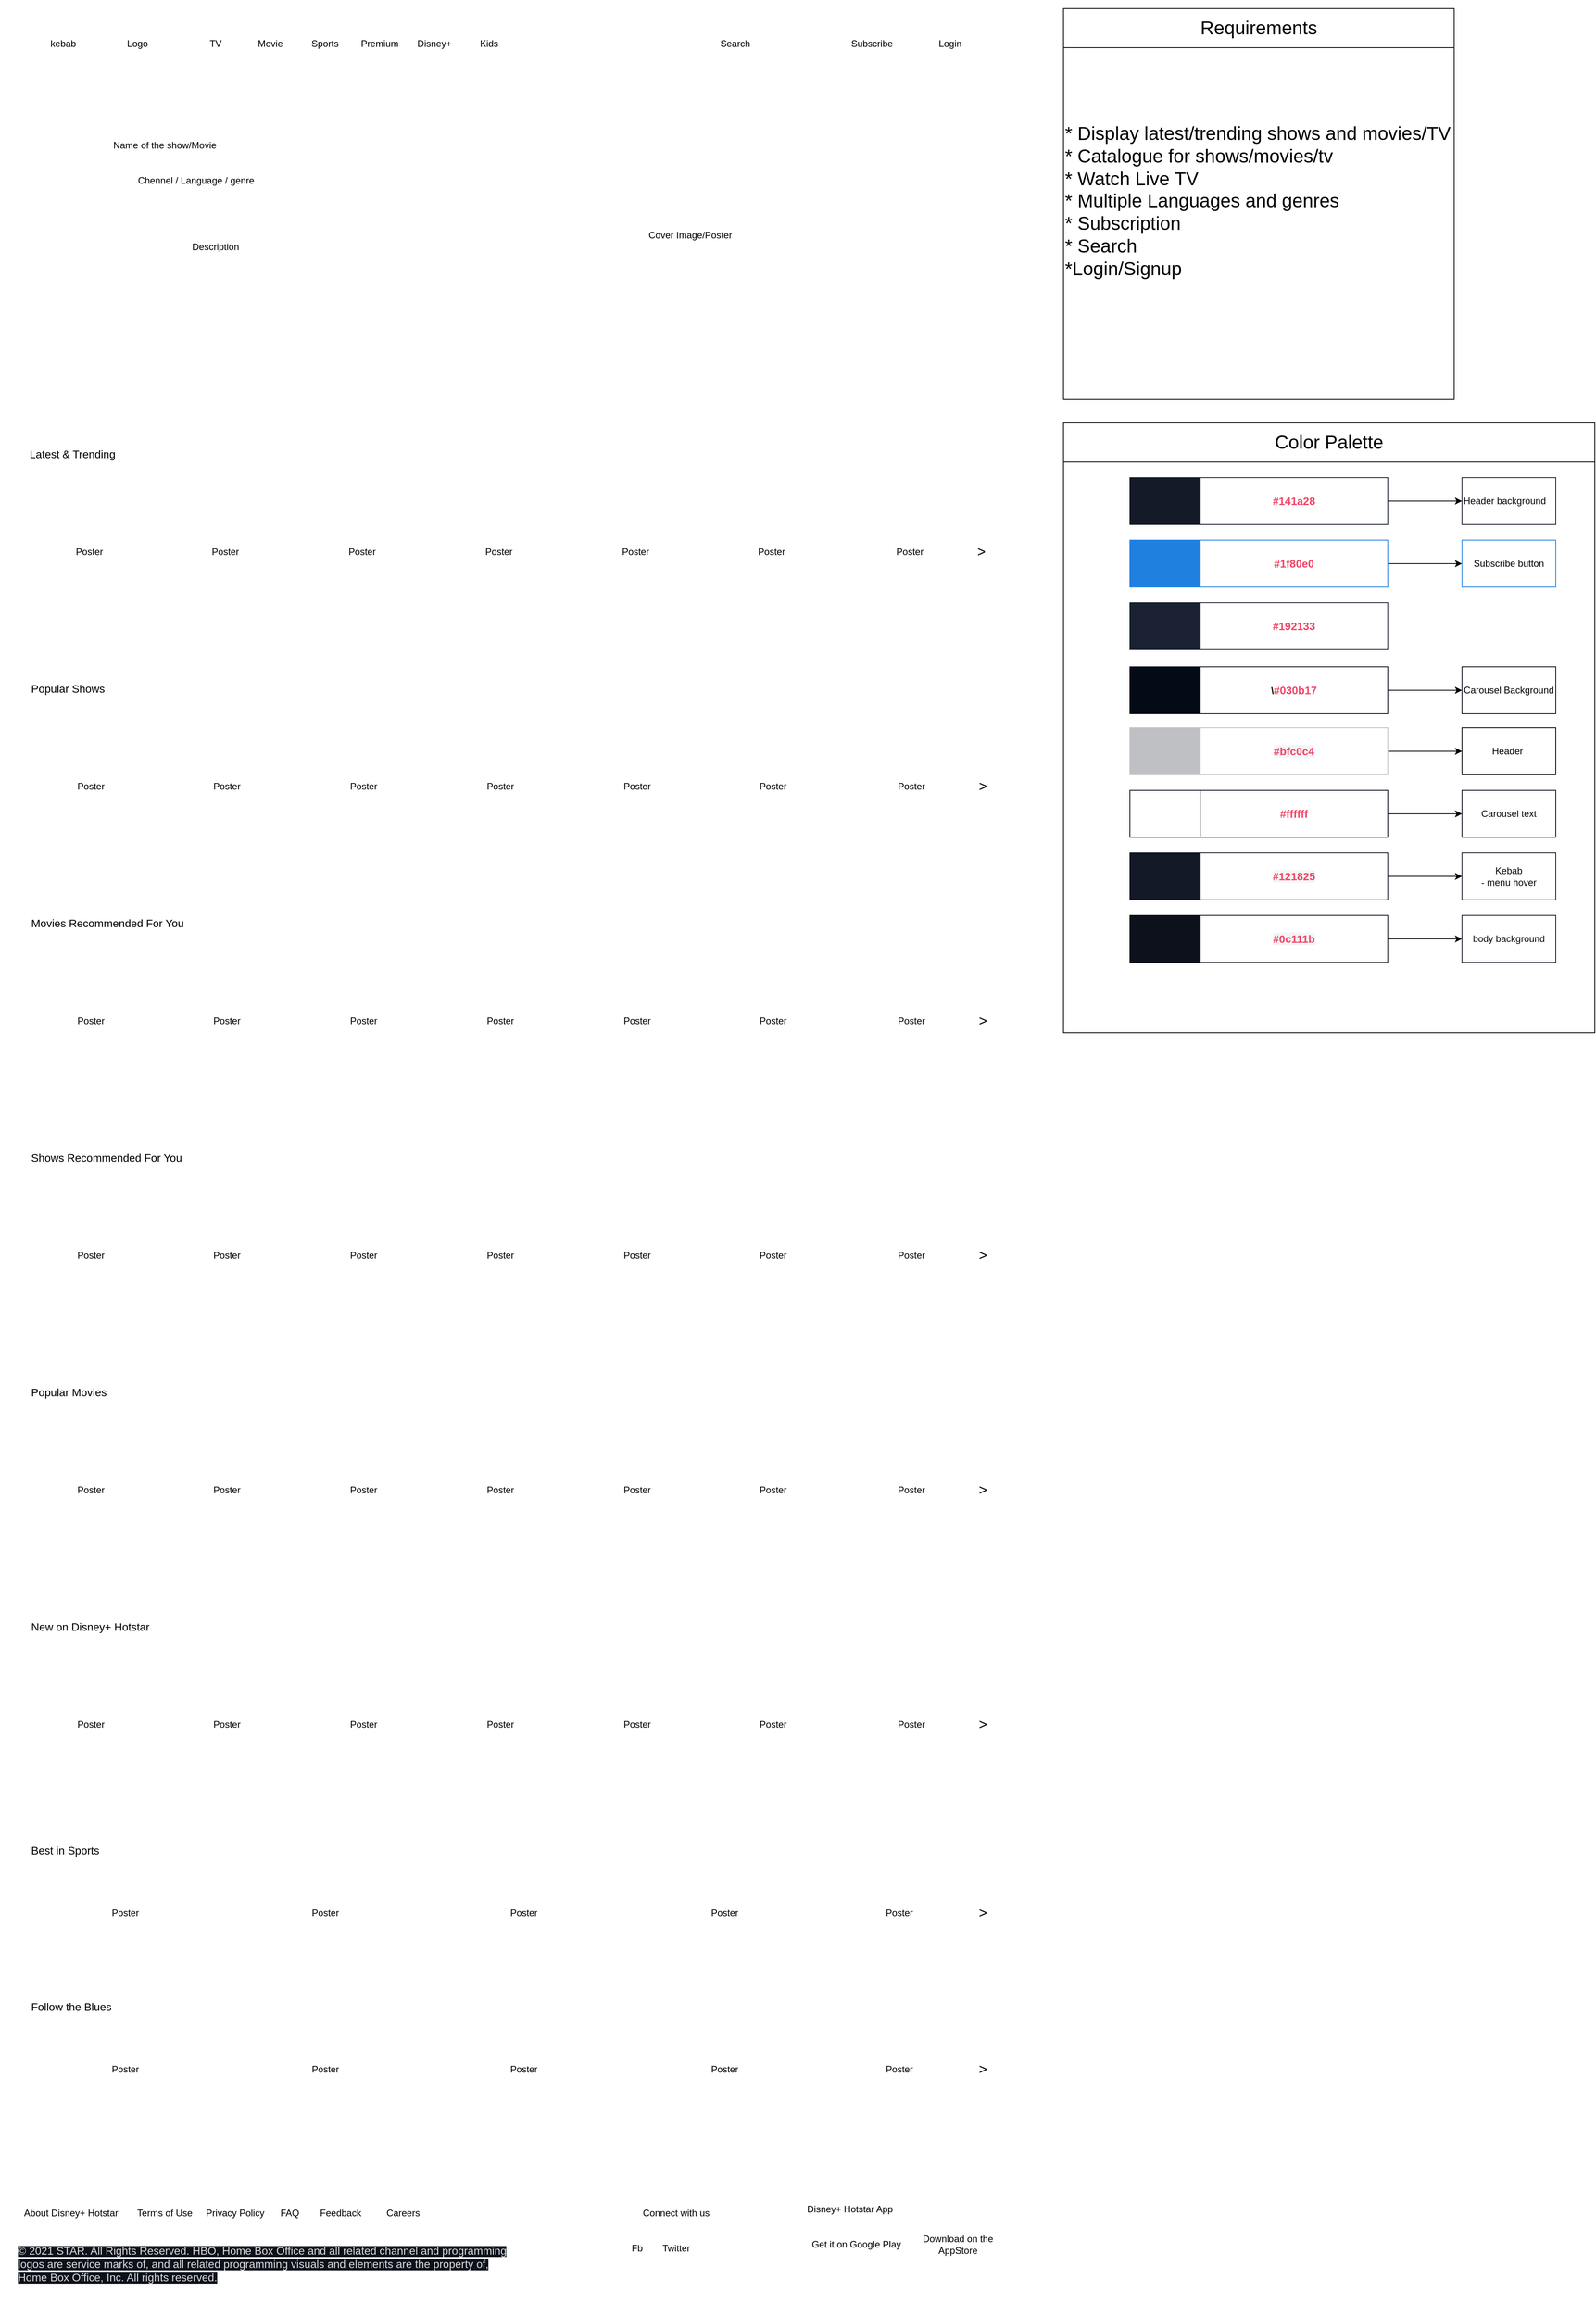 <mxfile>
    <diagram id="WBDBumG96n9q-Qm2EJxw" name="Page-1">
        <mxGraphModel dx="1322" dy="729" grid="1" gridSize="10" guides="1" tooltips="1" connect="1" arrows="1" fold="1" page="1" pageScale="1" pageWidth="850" pageHeight="1100" math="0" shadow="0">
            <root>
                <mxCell id="0"/>
                <mxCell id="1" parent="0"/>
                <mxCell id="102" value="" style="rounded=0;whiteSpace=wrap;html=1;strokeColor=#FFFFFF;" parent="1" vertex="1">
                    <mxGeometry x="40" y="40" width="1300" height="2960" as="geometry"/>
                </mxCell>
                <mxCell id="118" value="" style="group" parent="1" vertex="1" connectable="0">
                    <mxGeometry x="40" y="50" width="1300" height="90" as="geometry"/>
                </mxCell>
                <mxCell id="103" value="" style="rounded=0;whiteSpace=wrap;html=1;strokeColor=#FFFFFF;" parent="118" vertex="1">
                    <mxGeometry width="1300" height="90" as="geometry"/>
                </mxCell>
                <mxCell id="104" value="" style="rounded=0;whiteSpace=wrap;html=1;strokeColor=#FFFFFF;" parent="118" vertex="1">
                    <mxGeometry x="30" y="6.923" width="630" height="76.154" as="geometry"/>
                </mxCell>
                <mxCell id="105" value="" style="rounded=0;whiteSpace=wrap;html=1;strokeColor=#FFFFFF;" parent="118" vertex="1">
                    <mxGeometry x="810" y="6.92" width="460" height="76.15" as="geometry"/>
                </mxCell>
                <mxCell id="106" value="kebab" style="rounded=0;whiteSpace=wrap;html=1;strokeColor=#FFFFFF;" parent="118" vertex="1">
                    <mxGeometry x="50" y="6.923" width="60" height="76.154" as="geometry"/>
                </mxCell>
                <mxCell id="107" value="Logo" style="rounded=0;whiteSpace=wrap;html=1;strokeColor=#FFFFFF;" parent="118" vertex="1">
                    <mxGeometry x="110" y="6.923" width="130" height="76.154" as="geometry"/>
                </mxCell>
                <mxCell id="109" value="TV" style="rounded=0;whiteSpace=wrap;html=1;strokeColor=#FFFFFF;" parent="118" vertex="1">
                    <mxGeometry x="240" y="6.923" width="70" height="76.154" as="geometry"/>
                </mxCell>
                <mxCell id="110" value="Movie" style="rounded=0;whiteSpace=wrap;html=1;strokeColor=#FFFFFF;" parent="118" vertex="1">
                    <mxGeometry x="310" y="6.923" width="70" height="76.154" as="geometry"/>
                </mxCell>
                <mxCell id="111" value="Sports" style="rounded=0;whiteSpace=wrap;html=1;strokeColor=#FFFFFF;" parent="118" vertex="1">
                    <mxGeometry x="380" y="6.923" width="70" height="76.154" as="geometry"/>
                </mxCell>
                <mxCell id="112" value="Premium" style="rounded=0;whiteSpace=wrap;html=1;strokeColor=#FFFFFF;" parent="118" vertex="1">
                    <mxGeometry x="450" y="6.923" width="70" height="76.154" as="geometry"/>
                </mxCell>
                <mxCell id="113" value="Disney+" style="rounded=0;whiteSpace=wrap;html=1;strokeColor=#FFFFFF;" parent="118" vertex="1">
                    <mxGeometry x="520" y="6.923" width="70" height="76.154" as="geometry"/>
                </mxCell>
                <mxCell id="114" value="Kids" style="rounded=0;whiteSpace=wrap;html=1;strokeColor=#FFFFFF;" parent="118" vertex="1">
                    <mxGeometry x="590" y="6.923" width="70" height="76.154" as="geometry"/>
                </mxCell>
                <mxCell id="115" value="Search" style="rounded=0;whiteSpace=wrap;html=1;strokeColor=#FFFFFF;" parent="118" vertex="1">
                    <mxGeometry x="820" y="25.962" width="240" height="38.077" as="geometry"/>
                </mxCell>
                <mxCell id="116" value="Subscribe" style="rounded=0;whiteSpace=wrap;html=1;strokeColor=#FFFFFF;" parent="118" vertex="1">
                    <mxGeometry x="1070" y="25.962" width="90" height="38.077" as="geometry"/>
                </mxCell>
                <mxCell id="117" value="Login" style="rounded=0;whiteSpace=wrap;html=1;strokeColor=#FFFFFF;" parent="118" vertex="1">
                    <mxGeometry x="1170" y="25.962" width="90" height="38.077" as="geometry"/>
                </mxCell>
                <mxCell id="119" value="" style="rounded=0;whiteSpace=wrap;html=1;strokeColor=#FFFFFF;" parent="1" vertex="1">
                    <mxGeometry x="40" y="140" width="1300" height="410" as="geometry"/>
                </mxCell>
                <mxCell id="120" value="" style="rounded=0;whiteSpace=wrap;html=1;strokeColor=#FFFFFF;" parent="1" vertex="1">
                    <mxGeometry x="70" y="140" width="1240" height="410" as="geometry"/>
                </mxCell>
                <mxCell id="121" value="" style="rounded=0;whiteSpace=wrap;html=1;strokeColor=#FFFFFF;" parent="1" vertex="1">
                    <mxGeometry x="105" y="150" width="1170" height="380" as="geometry"/>
                </mxCell>
                <mxCell id="122" value="Cover Image/Poster" style="rounded=0;whiteSpace=wrap;html=1;strokeColor=#FFFFFF;" parent="1" vertex="1">
                    <mxGeometry x="570" y="150" width="705" height="380" as="geometry"/>
                </mxCell>
                <mxCell id="123" value="" style="rounded=0;whiteSpace=wrap;html=1;strokeColor=#FFFFFF;" parent="1" vertex="1">
                    <mxGeometry x="150" y="180" width="380" height="320" as="geometry"/>
                </mxCell>
                <mxCell id="124" value="Name of the show/Movie" style="rounded=0;whiteSpace=wrap;html=1;strokeColor=#FFFFFF;" parent="1" vertex="1">
                    <mxGeometry x="160" y="200" width="180" height="50" as="geometry"/>
                </mxCell>
                <mxCell id="125" value="Chennel / Language / genre" style="rounded=0;whiteSpace=wrap;html=1;strokeColor=#FFFFFF;" parent="1" vertex="1">
                    <mxGeometry x="160" y="250" width="260" height="40" as="geometry"/>
                </mxCell>
                <mxCell id="126" value="Description" style="rounded=0;whiteSpace=wrap;html=1;strokeColor=#FFFFFF;" parent="1" vertex="1">
                    <mxGeometry x="160" y="290" width="310" height="130" as="geometry"/>
                </mxCell>
                <mxCell id="138" value="" style="group" parent="1" vertex="1" connectable="0">
                    <mxGeometry x="58" y="580" width="1270" height="280" as="geometry"/>
                </mxCell>
                <mxCell id="127" value="" style="rounded=0;whiteSpace=wrap;html=1;strokeColor=#FFFFFF;" parent="138" vertex="1">
                    <mxGeometry width="1270" height="280" as="geometry"/>
                </mxCell>
                <mxCell id="128" value="&lt;font style=&quot;font-size: 14px&quot;&gt;Latest &amp;amp; Trending&lt;/font&gt;" style="rounded=0;whiteSpace=wrap;html=1;strokeColor=#FFFFFF;align=left;" parent="138" vertex="1">
                    <mxGeometry x="17" y="20" width="125" height="40" as="geometry"/>
                </mxCell>
                <mxCell id="129" value="" style="rounded=0;whiteSpace=wrap;html=1;strokeColor=#FFFFFF;" parent="138" vertex="1">
                    <mxGeometry x="17" y="70" width="1235" height="190" as="geometry"/>
                </mxCell>
                <mxCell id="130" value="&lt;font style=&quot;font-size: 18px&quot;&gt;&amp;gt;&lt;/font&gt;" style="rounded=0;whiteSpace=wrap;html=1;strokeColor=#FFFFFF;" parent="138" vertex="1">
                    <mxGeometry x="1222" y="70" width="30" height="190" as="geometry"/>
                </mxCell>
                <mxCell id="131" value="Poster" style="rounded=0;whiteSpace=wrap;html=1;strokeColor=#FFFFFF;" parent="138" vertex="1">
                    <mxGeometry x="17.5" y="70" width="154.5" height="190" as="geometry"/>
                </mxCell>
                <mxCell id="132" value="Poster" style="rounded=0;whiteSpace=wrap;html=1;strokeColor=#FFFFFF;" parent="138" vertex="1">
                    <mxGeometry x="1067.5" y="70" width="154.5" height="190" as="geometry"/>
                </mxCell>
                <mxCell id="133" value="Poster" style="rounded=0;whiteSpace=wrap;html=1;strokeColor=#FFFFFF;" parent="138" vertex="1">
                    <mxGeometry x="542" y="70" width="154.5" height="190" as="geometry"/>
                </mxCell>
                <mxCell id="134" value="Poster" style="rounded=0;whiteSpace=wrap;html=1;strokeColor=#FFFFFF;" parent="138" vertex="1">
                    <mxGeometry x="192" y="70" width="154.5" height="190" as="geometry"/>
                </mxCell>
                <mxCell id="135" value="Poster" style="rounded=0;whiteSpace=wrap;html=1;strokeColor=#FFFFFF;" parent="138" vertex="1">
                    <mxGeometry x="367" y="70" width="154.5" height="190" as="geometry"/>
                </mxCell>
                <mxCell id="136" value="Poster" style="rounded=0;whiteSpace=wrap;html=1;strokeColor=#FFFFFF;" parent="138" vertex="1">
                    <mxGeometry x="717" y="70" width="154.5" height="190" as="geometry"/>
                </mxCell>
                <mxCell id="137" value="Poster" style="rounded=0;whiteSpace=wrap;html=1;strokeColor=#FFFFFF;" parent="138" vertex="1">
                    <mxGeometry x="891" y="70" width="154.5" height="190" as="geometry"/>
                </mxCell>
                <mxCell id="139" value="" style="group" parent="1" vertex="1" connectable="0">
                    <mxGeometry x="60" y="880" width="1270" height="280" as="geometry"/>
                </mxCell>
                <mxCell id="140" value="" style="rounded=0;whiteSpace=wrap;html=1;strokeColor=#FFFFFF;" parent="139" vertex="1">
                    <mxGeometry width="1270" height="280" as="geometry"/>
                </mxCell>
                <mxCell id="141" value="&lt;font style=&quot;font-size: 14px&quot;&gt;Popular Shows&lt;/font&gt;" style="rounded=0;whiteSpace=wrap;html=1;strokeColor=#FFFFFF;align=left;" parent="139" vertex="1">
                    <mxGeometry x="17" y="20" width="125" height="40" as="geometry"/>
                </mxCell>
                <mxCell id="142" value="" style="rounded=0;whiteSpace=wrap;html=1;strokeColor=#FFFFFF;" parent="139" vertex="1">
                    <mxGeometry x="17" y="70" width="1235" height="190" as="geometry"/>
                </mxCell>
                <mxCell id="143" value="&lt;font style=&quot;font-size: 18px&quot;&gt;&amp;gt;&lt;/font&gt;" style="rounded=0;whiteSpace=wrap;html=1;strokeColor=#FFFFFF;" parent="139" vertex="1">
                    <mxGeometry x="1222" y="70" width="30" height="190" as="geometry"/>
                </mxCell>
                <mxCell id="144" value="Poster" style="rounded=0;whiteSpace=wrap;html=1;strokeColor=#FFFFFF;" parent="139" vertex="1">
                    <mxGeometry x="17.5" y="70" width="154.5" height="190" as="geometry"/>
                </mxCell>
                <mxCell id="145" value="Poster" style="rounded=0;whiteSpace=wrap;html=1;strokeColor=#FFFFFF;" parent="139" vertex="1">
                    <mxGeometry x="1067.5" y="70" width="154.5" height="190" as="geometry"/>
                </mxCell>
                <mxCell id="146" value="Poster" style="rounded=0;whiteSpace=wrap;html=1;strokeColor=#FFFFFF;" parent="139" vertex="1">
                    <mxGeometry x="542" y="70" width="154.5" height="190" as="geometry"/>
                </mxCell>
                <mxCell id="147" value="Poster" style="rounded=0;whiteSpace=wrap;html=1;strokeColor=#FFFFFF;" parent="139" vertex="1">
                    <mxGeometry x="192" y="70" width="154.5" height="190" as="geometry"/>
                </mxCell>
                <mxCell id="148" value="Poster" style="rounded=0;whiteSpace=wrap;html=1;strokeColor=#FFFFFF;" parent="139" vertex="1">
                    <mxGeometry x="367" y="70" width="154.5" height="190" as="geometry"/>
                </mxCell>
                <mxCell id="149" value="Poster" style="rounded=0;whiteSpace=wrap;html=1;strokeColor=#FFFFFF;" parent="139" vertex="1">
                    <mxGeometry x="717" y="70" width="154.5" height="190" as="geometry"/>
                </mxCell>
                <mxCell id="150" value="Poster" style="rounded=0;whiteSpace=wrap;html=1;strokeColor=#FFFFFF;" parent="139" vertex="1">
                    <mxGeometry x="891" y="70" width="154.5" height="190" as="geometry"/>
                </mxCell>
                <mxCell id="151" value="" style="group" parent="1" vertex="1" connectable="0">
                    <mxGeometry x="60" y="1180" width="1298" height="620" as="geometry"/>
                </mxCell>
                <mxCell id="152" value="" style="rounded=0;whiteSpace=wrap;html=1;strokeColor=#FFFFFF;" parent="151" vertex="1">
                    <mxGeometry width="1270" height="280" as="geometry"/>
                </mxCell>
                <mxCell id="153" value="&lt;font style=&quot;font-size: 14px&quot;&gt;Movies Recommended For You&lt;/font&gt;" style="rounded=0;whiteSpace=wrap;html=1;strokeColor=#FFFFFF;align=left;" parent="151" vertex="1">
                    <mxGeometry x="17" y="20" width="223" height="40" as="geometry"/>
                </mxCell>
                <mxCell id="154" value="" style="rounded=0;whiteSpace=wrap;html=1;strokeColor=#FFFFFF;" parent="151" vertex="1">
                    <mxGeometry x="17" y="70" width="1235" height="190" as="geometry"/>
                </mxCell>
                <mxCell id="155" value="&lt;font style=&quot;font-size: 18px&quot;&gt;&amp;gt;&lt;/font&gt;" style="rounded=0;whiteSpace=wrap;html=1;strokeColor=#FFFFFF;" parent="151" vertex="1">
                    <mxGeometry x="1222" y="70" width="30" height="190" as="geometry"/>
                </mxCell>
                <mxCell id="156" value="Poster" style="rounded=0;whiteSpace=wrap;html=1;strokeColor=#FFFFFF;" parent="151" vertex="1">
                    <mxGeometry x="17.5" y="70" width="154.5" height="190" as="geometry"/>
                </mxCell>
                <mxCell id="157" value="Poster" style="rounded=0;whiteSpace=wrap;html=1;strokeColor=#FFFFFF;" parent="151" vertex="1">
                    <mxGeometry x="1067.5" y="70" width="154.5" height="190" as="geometry"/>
                </mxCell>
                <mxCell id="158" value="Poster" style="rounded=0;whiteSpace=wrap;html=1;strokeColor=#FFFFFF;" parent="151" vertex="1">
                    <mxGeometry x="542" y="70" width="154.5" height="190" as="geometry"/>
                </mxCell>
                <mxCell id="159" value="Poster" style="rounded=0;whiteSpace=wrap;html=1;strokeColor=#FFFFFF;" parent="151" vertex="1">
                    <mxGeometry x="192" y="70" width="154.5" height="190" as="geometry"/>
                </mxCell>
                <mxCell id="160" value="Poster" style="rounded=0;whiteSpace=wrap;html=1;strokeColor=#FFFFFF;" parent="151" vertex="1">
                    <mxGeometry x="367" y="70" width="154.5" height="190" as="geometry"/>
                </mxCell>
                <mxCell id="161" value="Poster" style="rounded=0;whiteSpace=wrap;html=1;strokeColor=#FFFFFF;" parent="151" vertex="1">
                    <mxGeometry x="717" y="70" width="154.5" height="190" as="geometry"/>
                </mxCell>
                <mxCell id="162" value="Poster" style="rounded=0;whiteSpace=wrap;html=1;strokeColor=#FFFFFF;" parent="151" vertex="1">
                    <mxGeometry x="891" y="70" width="154.5" height="190" as="geometry"/>
                </mxCell>
                <mxCell id="163" value="" style="group" parent="151" vertex="1" connectable="0">
                    <mxGeometry y="300" width="1270" height="320" as="geometry"/>
                </mxCell>
                <mxCell id="164" value="" style="rounded=0;whiteSpace=wrap;html=1;strokeColor=#FFFFFF;" parent="163" vertex="1">
                    <mxGeometry width="1270" height="280" as="geometry"/>
                </mxCell>
                <mxCell id="165" value="&lt;font style=&quot;font-size: 14px&quot;&gt;Shows Recommended For You&lt;/font&gt;" style="rounded=0;whiteSpace=wrap;html=1;strokeColor=#FFFFFF;align=left;" parent="163" vertex="1">
                    <mxGeometry x="17" y="20" width="213" height="40" as="geometry"/>
                </mxCell>
                <mxCell id="166" value="" style="rounded=0;whiteSpace=wrap;html=1;strokeColor=#FFFFFF;" parent="163" vertex="1">
                    <mxGeometry x="17" y="70" width="1235" height="190" as="geometry"/>
                </mxCell>
                <mxCell id="167" value="&lt;font style=&quot;font-size: 18px&quot;&gt;&amp;gt;&lt;/font&gt;" style="rounded=0;whiteSpace=wrap;html=1;strokeColor=#FFFFFF;" parent="163" vertex="1">
                    <mxGeometry x="1222" y="70" width="30" height="190" as="geometry"/>
                </mxCell>
                <mxCell id="168" value="Poster" style="rounded=0;whiteSpace=wrap;html=1;strokeColor=#FFFFFF;" parent="163" vertex="1">
                    <mxGeometry x="17.5" y="70" width="154.5" height="190" as="geometry"/>
                </mxCell>
                <mxCell id="169" value="Poster" style="rounded=0;whiteSpace=wrap;html=1;strokeColor=#FFFFFF;" parent="163" vertex="1">
                    <mxGeometry x="1067.5" y="70" width="154.5" height="190" as="geometry"/>
                </mxCell>
                <mxCell id="170" value="Poster" style="rounded=0;whiteSpace=wrap;html=1;strokeColor=#FFFFFF;" parent="163" vertex="1">
                    <mxGeometry x="542" y="70" width="154.5" height="190" as="geometry"/>
                </mxCell>
                <mxCell id="171" value="Poster" style="rounded=0;whiteSpace=wrap;html=1;strokeColor=#FFFFFF;" parent="163" vertex="1">
                    <mxGeometry x="192" y="70" width="154.5" height="190" as="geometry"/>
                </mxCell>
                <mxCell id="172" value="Poster" style="rounded=0;whiteSpace=wrap;html=1;strokeColor=#FFFFFF;" parent="163" vertex="1">
                    <mxGeometry x="367" y="70" width="154.5" height="190" as="geometry"/>
                </mxCell>
                <mxCell id="173" value="Poster" style="rounded=0;whiteSpace=wrap;html=1;strokeColor=#FFFFFF;" parent="163" vertex="1">
                    <mxGeometry x="717" y="70" width="154.5" height="190" as="geometry"/>
                </mxCell>
                <mxCell id="174" value="Poster" style="rounded=0;whiteSpace=wrap;html=1;strokeColor=#FFFFFF;" parent="163" vertex="1">
                    <mxGeometry x="891" y="70" width="154.5" height="190" as="geometry"/>
                </mxCell>
                <mxCell id="175" value="" style="group" parent="163" vertex="1" connectable="0">
                    <mxGeometry y="300" width="1270" height="280" as="geometry"/>
                </mxCell>
                <mxCell id="176" value="" style="rounded=0;whiteSpace=wrap;html=1;strokeColor=#FFFFFF;" parent="175" vertex="1">
                    <mxGeometry width="1270" height="280" as="geometry"/>
                </mxCell>
                <mxCell id="177" value="&lt;font style=&quot;font-size: 14px&quot;&gt;Popular Movies&lt;/font&gt;" style="rounded=0;whiteSpace=wrap;html=1;strokeColor=#FFFFFF;align=left;" parent="175" vertex="1">
                    <mxGeometry x="17" y="20" width="125" height="40" as="geometry"/>
                </mxCell>
                <mxCell id="178" value="" style="rounded=0;whiteSpace=wrap;html=1;strokeColor=#FFFFFF;" parent="175" vertex="1">
                    <mxGeometry x="17" y="70" width="1235" height="190" as="geometry"/>
                </mxCell>
                <mxCell id="179" value="&lt;font style=&quot;font-size: 18px&quot;&gt;&amp;gt;&lt;/font&gt;" style="rounded=0;whiteSpace=wrap;html=1;strokeColor=#FFFFFF;" parent="175" vertex="1">
                    <mxGeometry x="1222" y="70" width="30" height="190" as="geometry"/>
                </mxCell>
                <mxCell id="180" value="Poster" style="rounded=0;whiteSpace=wrap;html=1;strokeColor=#FFFFFF;" parent="175" vertex="1">
                    <mxGeometry x="17.5" y="70" width="154.5" height="190" as="geometry"/>
                </mxCell>
                <mxCell id="181" value="Poster" style="rounded=0;whiteSpace=wrap;html=1;strokeColor=#FFFFFF;" parent="175" vertex="1">
                    <mxGeometry x="1067.5" y="70" width="154.5" height="190" as="geometry"/>
                </mxCell>
                <mxCell id="182" value="Poster" style="rounded=0;whiteSpace=wrap;html=1;strokeColor=#FFFFFF;" parent="175" vertex="1">
                    <mxGeometry x="542" y="70" width="154.5" height="190" as="geometry"/>
                </mxCell>
                <mxCell id="183" value="Poster" style="rounded=0;whiteSpace=wrap;html=1;strokeColor=#FFFFFF;" parent="175" vertex="1">
                    <mxGeometry x="192" y="70" width="154.5" height="190" as="geometry"/>
                </mxCell>
                <mxCell id="184" value="Poster" style="rounded=0;whiteSpace=wrap;html=1;strokeColor=#FFFFFF;" parent="175" vertex="1">
                    <mxGeometry x="367" y="70" width="154.5" height="190" as="geometry"/>
                </mxCell>
                <mxCell id="185" value="Poster" style="rounded=0;whiteSpace=wrap;html=1;strokeColor=#FFFFFF;" parent="175" vertex="1">
                    <mxGeometry x="717" y="70" width="154.5" height="190" as="geometry"/>
                </mxCell>
                <mxCell id="186" value="Poster" style="rounded=0;whiteSpace=wrap;html=1;strokeColor=#FFFFFF;" parent="175" vertex="1">
                    <mxGeometry x="891" y="70" width="154.5" height="190" as="geometry"/>
                </mxCell>
                <mxCell id="187" value="" style="group" parent="1" vertex="1" connectable="0">
                    <mxGeometry x="60" y="2080" width="1270" height="280" as="geometry"/>
                </mxCell>
                <mxCell id="188" value="" style="rounded=0;whiteSpace=wrap;html=1;strokeColor=#FFFFFF;" parent="187" vertex="1">
                    <mxGeometry width="1270" height="280" as="geometry"/>
                </mxCell>
                <mxCell id="189" value="&lt;font style=&quot;font-size: 14px&quot;&gt;New on Disney+ Hotstar&lt;/font&gt;" style="rounded=0;whiteSpace=wrap;html=1;strokeColor=#FFFFFF;align=left;" parent="187" vertex="1">
                    <mxGeometry x="17" y="20" width="193" height="40" as="geometry"/>
                </mxCell>
                <mxCell id="190" value="" style="rounded=0;whiteSpace=wrap;html=1;strokeColor=#FFFFFF;" parent="187" vertex="1">
                    <mxGeometry x="17" y="70" width="1235" height="190" as="geometry"/>
                </mxCell>
                <mxCell id="191" value="&lt;font style=&quot;font-size: 18px&quot;&gt;&amp;gt;&lt;/font&gt;" style="rounded=0;whiteSpace=wrap;html=1;strokeColor=#FFFFFF;" parent="187" vertex="1">
                    <mxGeometry x="1222" y="70" width="30" height="190" as="geometry"/>
                </mxCell>
                <mxCell id="192" value="Poster" style="rounded=0;whiteSpace=wrap;html=1;strokeColor=#FFFFFF;" parent="187" vertex="1">
                    <mxGeometry x="17.5" y="70" width="154.5" height="190" as="geometry"/>
                </mxCell>
                <mxCell id="193" value="Poster" style="rounded=0;whiteSpace=wrap;html=1;strokeColor=#FFFFFF;" parent="187" vertex="1">
                    <mxGeometry x="1067.5" y="70" width="154.5" height="190" as="geometry"/>
                </mxCell>
                <mxCell id="194" value="Poster" style="rounded=0;whiteSpace=wrap;html=1;strokeColor=#FFFFFF;" parent="187" vertex="1">
                    <mxGeometry x="542" y="70" width="154.5" height="190" as="geometry"/>
                </mxCell>
                <mxCell id="195" value="Poster" style="rounded=0;whiteSpace=wrap;html=1;strokeColor=#FFFFFF;" parent="187" vertex="1">
                    <mxGeometry x="192" y="70" width="154.5" height="190" as="geometry"/>
                </mxCell>
                <mxCell id="196" value="Poster" style="rounded=0;whiteSpace=wrap;html=1;strokeColor=#FFFFFF;" parent="187" vertex="1">
                    <mxGeometry x="367" y="70" width="154.5" height="190" as="geometry"/>
                </mxCell>
                <mxCell id="197" value="Poster" style="rounded=0;whiteSpace=wrap;html=1;strokeColor=#FFFFFF;" parent="187" vertex="1">
                    <mxGeometry x="717" y="70" width="154.5" height="190" as="geometry"/>
                </mxCell>
                <mxCell id="198" value="Poster" style="rounded=0;whiteSpace=wrap;html=1;strokeColor=#FFFFFF;" parent="187" vertex="1">
                    <mxGeometry x="891" y="70" width="154.5" height="190" as="geometry"/>
                </mxCell>
                <mxCell id="199" value="" style="group" parent="1" vertex="1" connectable="0">
                    <mxGeometry x="60" y="2380" width="1282.5" height="180" as="geometry"/>
                </mxCell>
                <mxCell id="200" value="" style="rounded=0;whiteSpace=wrap;html=1;strokeColor=#FFFFFF;" parent="199" vertex="1">
                    <mxGeometry width="1270" height="180" as="geometry"/>
                </mxCell>
                <mxCell id="201" value="&lt;font style=&quot;font-size: 14px&quot;&gt;Best in Sports&lt;/font&gt;" style="rounded=0;whiteSpace=wrap;html=1;strokeColor=#FFFFFF;align=left;" parent="199" vertex="1">
                    <mxGeometry x="17" y="12.857" width="193" height="25.714" as="geometry"/>
                </mxCell>
                <mxCell id="202" value="" style="rounded=0;whiteSpace=wrap;html=1;strokeColor=#FFFFFF;" parent="199" vertex="1">
                    <mxGeometry x="17" y="45" width="1235" height="122.143" as="geometry"/>
                </mxCell>
                <mxCell id="203" value="&lt;font style=&quot;font-size: 18px&quot;&gt;&amp;gt;&lt;/font&gt;" style="rounded=0;whiteSpace=wrap;html=1;strokeColor=#FFFFFF;" parent="199" vertex="1">
                    <mxGeometry x="1222" y="45" width="30" height="122.143" as="geometry"/>
                </mxCell>
                <mxCell id="204" value="Poster" style="rounded=0;whiteSpace=wrap;html=1;strokeColor=#FFFFFF;" parent="199" vertex="1">
                    <mxGeometry x="17.5" y="45" width="242.5" height="122.14" as="geometry"/>
                </mxCell>
                <mxCell id="215" value="Poster" style="rounded=0;whiteSpace=wrap;html=1;strokeColor=#FFFFFF;" parent="199" vertex="1">
                    <mxGeometry x="274" y="45" width="242.5" height="122.14" as="geometry"/>
                </mxCell>
                <mxCell id="216" value="Poster" style="rounded=0;whiteSpace=wrap;html=1;strokeColor=#FFFFFF;" parent="199" vertex="1">
                    <mxGeometry x="528" y="45" width="242.5" height="122.14" as="geometry"/>
                </mxCell>
                <mxCell id="217" value="Poster" style="rounded=0;whiteSpace=wrap;html=1;strokeColor=#FFFFFF;" parent="199" vertex="1">
                    <mxGeometry x="785" y="45" width="242.5" height="122.14" as="geometry"/>
                </mxCell>
                <mxCell id="218" value="Poster" style="rounded=0;whiteSpace=wrap;html=1;strokeColor=#FFFFFF;" parent="199" vertex="1">
                    <mxGeometry x="1040" y="45" width="180" height="122.14" as="geometry"/>
                </mxCell>
                <mxCell id="219" value="" style="group" parent="1" vertex="1" connectable="0">
                    <mxGeometry x="60" y="2580" width="1282.5" height="180" as="geometry"/>
                </mxCell>
                <mxCell id="220" value="" style="rounded=0;whiteSpace=wrap;html=1;strokeColor=#FFFFFF;" parent="219" vertex="1">
                    <mxGeometry width="1270" height="180" as="geometry"/>
                </mxCell>
                <mxCell id="221" value="&lt;font style=&quot;font-size: 14px&quot;&gt;Follow the Blues&lt;/font&gt;" style="rounded=0;whiteSpace=wrap;html=1;strokeColor=#FFFFFF;align=left;" parent="219" vertex="1">
                    <mxGeometry x="17" y="12.857" width="193" height="25.714" as="geometry"/>
                </mxCell>
                <mxCell id="222" value="" style="rounded=0;whiteSpace=wrap;html=1;strokeColor=#FFFFFF;" parent="219" vertex="1">
                    <mxGeometry x="17" y="45" width="1235" height="122.143" as="geometry"/>
                </mxCell>
                <mxCell id="223" value="&lt;font style=&quot;font-size: 18px&quot;&gt;&amp;gt;&lt;/font&gt;" style="rounded=0;whiteSpace=wrap;html=1;strokeColor=#FFFFFF;" parent="219" vertex="1">
                    <mxGeometry x="1222" y="45" width="30" height="122.143" as="geometry"/>
                </mxCell>
                <mxCell id="224" value="Poster" style="rounded=0;whiteSpace=wrap;html=1;strokeColor=#FFFFFF;" parent="219" vertex="1">
                    <mxGeometry x="17.5" y="45" width="242.5" height="122.14" as="geometry"/>
                </mxCell>
                <mxCell id="225" value="Poster" style="rounded=0;whiteSpace=wrap;html=1;strokeColor=#FFFFFF;" parent="219" vertex="1">
                    <mxGeometry x="274" y="45" width="242.5" height="122.14" as="geometry"/>
                </mxCell>
                <mxCell id="226" value="Poster" style="rounded=0;whiteSpace=wrap;html=1;strokeColor=#FFFFFF;" parent="219" vertex="1">
                    <mxGeometry x="528" y="45" width="242.5" height="122.14" as="geometry"/>
                </mxCell>
                <mxCell id="227" value="Poster" style="rounded=0;whiteSpace=wrap;html=1;strokeColor=#FFFFFF;" parent="219" vertex="1">
                    <mxGeometry x="785" y="45" width="242.5" height="122.14" as="geometry"/>
                </mxCell>
                <mxCell id="228" value="Poster" style="rounded=0;whiteSpace=wrap;html=1;strokeColor=#FFFFFF;" parent="219" vertex="1">
                    <mxGeometry x="1040" y="45" width="180" height="122.14" as="geometry"/>
                </mxCell>
                <mxCell id="230" value="" style="rounded=0;whiteSpace=wrap;html=1;strokeColor=#FFFFFF;" parent="1" vertex="1">
                    <mxGeometry x="60" y="2800" width="1270" height="180" as="geometry"/>
                </mxCell>
                <mxCell id="239" value="" style="rounded=0;whiteSpace=wrap;html=1;strokeColor=#FFFFFF;" parent="1" vertex="1">
                    <mxGeometry x="60" y="2850" width="1270" height="130" as="geometry"/>
                </mxCell>
                <mxCell id="243" value="" style="rounded=0;whiteSpace=wrap;html=1;strokeColor=#FFFFFF;" parent="1" vertex="1">
                    <mxGeometry x="60" y="2850" width="750" height="130" as="geometry"/>
                </mxCell>
                <mxCell id="244" value="" style="rounded=0;whiteSpace=wrap;html=1;strokeColor=#FFFFFF;" parent="1" vertex="1">
                    <mxGeometry x="810" y="2850" width="190" height="130" as="geometry"/>
                </mxCell>
                <mxCell id="245" value="" style="rounded=0;whiteSpace=wrap;html=1;strokeColor=#FFFFFF;" parent="1" vertex="1">
                    <mxGeometry x="1000" y="2850" width="330" height="130" as="geometry"/>
                </mxCell>
                <mxCell id="246" value="" style="rounded=0;whiteSpace=wrap;html=1;strokeColor=#FFFFFF;" parent="1" vertex="1">
                    <mxGeometry x="60" y="2850" width="750" height="40" as="geometry"/>
                </mxCell>
                <mxCell id="247" value="About Disney+ Hotstar" style="rounded=0;whiteSpace=wrap;html=1;strokeColor=#FFFFFF;" parent="1" vertex="1">
                    <mxGeometry x="60" y="2850" width="140" height="40" as="geometry"/>
                </mxCell>
                <mxCell id="248" value="Terms of Use" style="rounded=0;whiteSpace=wrap;html=1;strokeColor=#FFFFFF;" parent="1" vertex="1">
                    <mxGeometry x="210" y="2850" width="80" height="40" as="geometry"/>
                </mxCell>
                <mxCell id="249" value="Privacy Policy" style="rounded=0;whiteSpace=wrap;html=1;strokeColor=#FFFFFF;" parent="1" vertex="1">
                    <mxGeometry x="300" y="2850" width="80" height="40" as="geometry"/>
                </mxCell>
                <mxCell id="250" value="FAQ" style="rounded=0;whiteSpace=wrap;html=1;strokeColor=#FFFFFF;" parent="1" vertex="1">
                    <mxGeometry x="390" y="2850" width="40" height="40" as="geometry"/>
                </mxCell>
                <mxCell id="251" value="Feedback" style="rounded=0;whiteSpace=wrap;html=1;strokeColor=#FFFFFF;" parent="1" vertex="1">
                    <mxGeometry x="440" y="2850" width="70" height="40" as="geometry"/>
                </mxCell>
                <mxCell id="252" value="Careers" style="rounded=0;whiteSpace=wrap;html=1;strokeColor=#FFFFFF;" parent="1" vertex="1">
                    <mxGeometry x="520" y="2850" width="70" height="40" as="geometry"/>
                </mxCell>
                <mxCell id="253" value="&lt;span style=&quot;color: rgb(218 , 218 , 218) ; font-family: &amp;#34;roboto&amp;#34; , , sans-serif ; background-color: rgb(12 , 17 , 27)&quot;&gt;&lt;font style=&quot;font-size: 14px&quot;&gt;© 2021 STAR. All Rights Reserved. HBO, Home Box Office and all related channel and programming logos are service marks of, and all related programming visuals and elements are the property of, Home Box Office, Inc. All rights reserved.&lt;/font&gt;&lt;/span&gt;" style="rounded=0;whiteSpace=wrap;html=1;strokeColor=#FFFFFF;align=left;" parent="1" vertex="1">
                    <mxGeometry x="60" y="2890" width="640" height="90" as="geometry"/>
                </mxCell>
                <mxCell id="255" value="" style="rounded=0;whiteSpace=wrap;html=1;strokeColor=#FFFFFF;" parent="1" vertex="1">
                    <mxGeometry x="827.5" y="2850" width="152.5" height="90" as="geometry"/>
                </mxCell>
                <mxCell id="256" value="Connect with us" style="rounded=0;whiteSpace=wrap;html=1;strokeColor=#FFFFFF;" parent="1" vertex="1">
                    <mxGeometry x="827.5" y="2850" width="152.5" height="40" as="geometry"/>
                </mxCell>
                <mxCell id="257" value="Fb" style="rounded=0;whiteSpace=wrap;html=1;strokeColor=#FFFFFF;" parent="1" vertex="1">
                    <mxGeometry x="827.5" y="2890" width="52.5" height="50" as="geometry"/>
                </mxCell>
                <mxCell id="258" value="Twitter" style="rounded=0;whiteSpace=wrap;html=1;strokeColor=#FFFFFF;" parent="1" vertex="1">
                    <mxGeometry x="877.5" y="2890" width="52.5" height="50" as="geometry"/>
                </mxCell>
                <mxCell id="259" value="" style="rounded=0;whiteSpace=wrap;html=1;strokeColor=#FFFFFF;" parent="1" vertex="1">
                    <mxGeometry x="1070" y="2850" width="260" height="90" as="geometry"/>
                </mxCell>
                <mxCell id="260" value="Disney+ Hotstar App" style="rounded=0;whiteSpace=wrap;html=1;strokeColor=#FFFFFF;align=left;" parent="1" vertex="1">
                    <mxGeometry x="1070" y="2850" width="260" height="30" as="geometry"/>
                </mxCell>
                <mxCell id="262" value="Download on the AppStore" style="rounded=0;whiteSpace=wrap;html=1;strokeColor=#FFFFFF;" parent="1" vertex="1">
                    <mxGeometry x="1200" y="2890" width="130" height="40" as="geometry"/>
                </mxCell>
                <mxCell id="263" value="Get it on Google Play" style="rounded=0;whiteSpace=wrap;html=1;strokeColor=#FFFFFF;" parent="1" vertex="1">
                    <mxGeometry x="1070" y="2890" width="130" height="40" as="geometry"/>
                </mxCell>
                <mxCell id="265" value="&lt;font style=&quot;font-size: 24px&quot;&gt;Requirements&lt;/font&gt;" style="rounded=0;whiteSpace=wrap;html=1;" parent="1" vertex="1">
                    <mxGeometry x="1400" y="50" width="500" height="50" as="geometry"/>
                </mxCell>
                <mxCell id="266" value="&lt;font style=&quot;font-size: 24px&quot;&gt;* Display latest/trending shows and movies/TV&lt;br&gt;* Catalogue for shows/movies/tv&lt;br&gt;* Watch Live TV&lt;br&gt;* Multiple Languages and genres&lt;br&gt;* Subscription&lt;br&gt;* Search&amp;nbsp;&lt;br&gt;*Login/Signup&lt;br&gt;&lt;br&gt;&lt;br&gt;&lt;/font&gt;" style="rounded=0;whiteSpace=wrap;html=1;align=left;" parent="1" vertex="1">
                    <mxGeometry x="1400" y="100" width="500" height="450" as="geometry"/>
                </mxCell>
                <mxCell id="267" value="&lt;font style=&quot;font-size: 24px&quot;&gt;&lt;br&gt;&lt;/font&gt;" style="rounded=0;whiteSpace=wrap;html=1;align=left;fillColor=#FFFFFF;" vertex="1" parent="1">
                    <mxGeometry x="1400" y="630" width="680" height="730" as="geometry"/>
                </mxCell>
                <mxCell id="268" value="&lt;font style=&quot;font-size: 24px&quot;&gt;Color Palette&lt;/font&gt;" style="rounded=0;whiteSpace=wrap;html=1;" vertex="1" parent="1">
                    <mxGeometry x="1400" y="580" width="680" height="50" as="geometry"/>
                </mxCell>
                <mxCell id="269" value="" style="rounded=0;whiteSpace=wrap;html=1;fillColor=#141a28;strokeColor=#141a28;" vertex="1" parent="1">
                    <mxGeometry x="1485" y="650" width="90" height="60" as="geometry"/>
                </mxCell>
                <mxCell id="292" value="" style="edgeStyle=orthogonalEdgeStyle;rounded=0;orthogonalLoop=1;jettySize=auto;html=1;strokeColor=#000000;" edge="1" parent="1" source="270" target="291">
                    <mxGeometry relative="1" as="geometry"/>
                </mxCell>
                <mxCell id="270" value="&lt;p&gt;&lt;span style=&quot;color: rgb(241 , 70 , 104) ; font-size: 14px&quot;&gt;&lt;b&gt;#141a28&lt;/b&gt;&lt;/span&gt;&lt;/p&gt;" style="rounded=0;whiteSpace=wrap;html=1;strokeColor=#141A28;fillColor=#FFFFFF;" vertex="1" parent="1">
                    <mxGeometry x="1575" y="650" width="240" height="60" as="geometry"/>
                </mxCell>
                <mxCell id="271" value="" style="rounded=0;whiteSpace=wrap;html=1;fillColor=#1f80e0;strokeColor=#1f80e0;" vertex="1" parent="1">
                    <mxGeometry x="1485" y="730" width="90" height="60" as="geometry"/>
                </mxCell>
                <mxCell id="294" value="" style="edgeStyle=orthogonalEdgeStyle;rounded=0;orthogonalLoop=1;jettySize=auto;html=1;strokeColor=#000000;" edge="1" parent="1" source="272" target="293">
                    <mxGeometry relative="1" as="geometry"/>
                </mxCell>
                <mxCell id="272" value="&lt;p&gt;&lt;b&gt;&lt;span style=&quot;color: rgb(241 , 70 , 104) ; font-size: 14px ; font-style: normal ; letter-spacing: normal ; text-align: center ; text-indent: 0px ; text-transform: none ; word-spacing: 0px ; display: inline ; float: none&quot;&gt;#1f80e0&lt;/span&gt;&lt;/b&gt;&lt;/p&gt;" style="rounded=0;whiteSpace=wrap;html=1;strokeColor=#1f80e0;fillColor=#FFFFFF;" vertex="1" parent="1">
                    <mxGeometry x="1575" y="730" width="240" height="60" as="geometry"/>
                </mxCell>
                <mxCell id="273" value="" style="rounded=0;whiteSpace=wrap;html=1;fillColor=#192133;strokeColor=#192133;" vertex="1" parent="1">
                    <mxGeometry x="1485" y="810" width="90" height="60" as="geometry"/>
                </mxCell>
                <mxCell id="274" value="&lt;p&gt;&lt;span style=&quot;color: rgb(241 , 70 , 104) ; font-size: 14px&quot;&gt;&lt;b&gt;#192133&lt;/b&gt;&lt;/span&gt;&lt;/p&gt;" style="rounded=0;whiteSpace=wrap;html=1;fillColor=#FFFFFF;strokeColor=#192133;" vertex="1" parent="1">
                    <mxGeometry x="1575" y="810" width="240" height="60" as="geometry"/>
                </mxCell>
                <mxCell id="275" value="" style="rounded=0;whiteSpace=wrap;html=1;strokeColor=#030b17;fillColor=#030B17;" vertex="1" parent="1">
                    <mxGeometry x="1485" y="892" width="90" height="60" as="geometry"/>
                </mxCell>
                <mxCell id="290" value="" style="edgeStyle=orthogonalEdgeStyle;rounded=0;orthogonalLoop=1;jettySize=auto;html=1;strokeColor=#000000;" edge="1" parent="1" source="276" target="289">
                    <mxGeometry relative="1" as="geometry"/>
                </mxCell>
                <mxCell id="276" value="&lt;b&gt;\&lt;span style=&quot;color: rgb(241 , 70 , 104) ; font-size: 14px ; font-style: normal ; letter-spacing: normal ; text-align: center ; text-indent: 0px ; text-transform: none ; word-spacing: 0px ; display: inline ; float: none&quot;&gt;#030b17&lt;/span&gt;&lt;br&gt;&lt;/b&gt;" style="rounded=0;whiteSpace=wrap;html=1;fillColor=#FFFFFF;strokeColor=#030b17;" vertex="1" parent="1">
                    <mxGeometry x="1575" y="892" width="240" height="60" as="geometry"/>
                </mxCell>
                <mxCell id="277" value="" style="rounded=0;whiteSpace=wrap;html=1;strokeColor=#bfc0c4;fillColor=#bfc0c4;" vertex="1" parent="1">
                    <mxGeometry x="1485" y="970" width="90" height="60" as="geometry"/>
                </mxCell>
                <mxCell id="286" value="" style="edgeStyle=orthogonalEdgeStyle;rounded=0;orthogonalLoop=1;jettySize=auto;html=1;strokeColor=#000000;" edge="1" parent="1" source="278" target="285">
                    <mxGeometry relative="1" as="geometry"/>
                </mxCell>
                <mxCell id="278" value="&lt;p&gt;&lt;span style=&quot;color: rgb(241 , 70 , 104) ; font-size: 14px ; background-color: rgb(245 , 245 , 245)&quot;&gt;&lt;b&gt;#bfc0c4&lt;/b&gt;&lt;/span&gt;&lt;/p&gt;" style="rounded=0;whiteSpace=wrap;html=1;fillColor=#FFFFFF;strokeColor=#bfc0c4;" vertex="1" parent="1">
                    <mxGeometry x="1575" y="970" width="240" height="60" as="geometry"/>
                </mxCell>
                <mxCell id="279" value="" style="rounded=0;whiteSpace=wrap;html=1;strokeColor=#030b17;fillColor=#ffffff;" vertex="1" parent="1">
                    <mxGeometry x="1485" y="1050" width="90" height="60" as="geometry"/>
                </mxCell>
                <mxCell id="288" value="" style="edgeStyle=orthogonalEdgeStyle;rounded=0;orthogonalLoop=1;jettySize=auto;html=1;strokeColor=#000000;" edge="1" parent="1" source="280" target="287">
                    <mxGeometry relative="1" as="geometry"/>
                </mxCell>
                <mxCell id="280" value="&lt;span style=&quot;color: rgb(241 , 70 , 104) ; font-size: 14px&quot;&gt;&lt;b&gt;#ffffff&lt;/b&gt;&lt;/span&gt;&lt;b&gt;&lt;br&gt;&lt;/b&gt;" style="rounded=0;whiteSpace=wrap;html=1;fillColor=#FFFFFF;strokeColor=#030b17;" vertex="1" parent="1">
                    <mxGeometry x="1575" y="1050" width="240" height="60" as="geometry"/>
                </mxCell>
                <mxCell id="281" value="" style="rounded=0;whiteSpace=wrap;html=1;strokeColor=#121825;fillColor=#121825;" vertex="1" parent="1">
                    <mxGeometry x="1485" y="1130" width="90" height="60" as="geometry"/>
                </mxCell>
                <mxCell id="284" value="" style="edgeStyle=orthogonalEdgeStyle;rounded=0;orthogonalLoop=1;jettySize=auto;html=1;strokeColor=#000000;" edge="1" parent="1" source="282" target="283">
                    <mxGeometry relative="1" as="geometry"/>
                </mxCell>
                <mxCell id="282" value="&lt;p&gt;&lt;span style=&quot;color: rgb(241 , 70 , 104) ; font-size: 14px ; background-color: rgb(245 , 245 , 245)&quot;&gt;&lt;b&gt;#121825&lt;/b&gt;&lt;/span&gt;&lt;/p&gt;" style="rounded=0;whiteSpace=wrap;html=1;fillColor=#FFFFFF;strokeColor=#121825;" vertex="1" parent="1">
                    <mxGeometry x="1575" y="1130" width="240" height="60" as="geometry"/>
                </mxCell>
                <mxCell id="283" value="&lt;font color=&quot;#080808&quot;&gt;Kebab&lt;br&gt;- menu hover&lt;br&gt;&lt;/font&gt;" style="whiteSpace=wrap;html=1;rounded=0;strokeColor=#121825;fillColor=#FFFFFF;" vertex="1" parent="1">
                    <mxGeometry x="1910" y="1130" width="120" height="60" as="geometry"/>
                </mxCell>
                <mxCell id="285" value="&lt;font color=&quot;#000000&quot;&gt;Header&amp;nbsp;&lt;/font&gt;" style="whiteSpace=wrap;html=1;rounded=0;strokeColor=#000000;fillColor=#FFFFFF;" vertex="1" parent="1">
                    <mxGeometry x="1910" y="970" width="120" height="60" as="geometry"/>
                </mxCell>
                <mxCell id="287" value="&lt;font color=&quot;#080808&quot;&gt;Carousel text&lt;/font&gt;" style="whiteSpace=wrap;html=1;rounded=0;strokeColor=#030b17;fillColor=#FFFFFF;" vertex="1" parent="1">
                    <mxGeometry x="1910" y="1050" width="120" height="60" as="geometry"/>
                </mxCell>
                <mxCell id="289" value="&lt;font color=&quot;#000000&quot;&gt;Carousel Background&lt;/font&gt;" style="whiteSpace=wrap;html=1;rounded=0;strokeColor=#030b17;fillColor=#FFFFFF;" vertex="1" parent="1">
                    <mxGeometry x="1910" y="892" width="120" height="60" as="geometry"/>
                </mxCell>
                <mxCell id="291" value="&lt;font color=&quot;#050505&quot;&gt;Header background&lt;/font&gt;" style="whiteSpace=wrap;html=1;rounded=0;strokeColor=#141A28;fillColor=#FFFFFF;align=left;" vertex="1" parent="1">
                    <mxGeometry x="1910" y="650" width="120" height="60" as="geometry"/>
                </mxCell>
                <mxCell id="293" value="&lt;font color=&quot;#000000&quot;&gt;Subscribe button&lt;/font&gt;" style="whiteSpace=wrap;html=1;rounded=0;strokeColor=#1f80e0;fillColor=#FFFFFF;" vertex="1" parent="1">
                    <mxGeometry x="1910" y="730" width="120" height="60" as="geometry"/>
                </mxCell>
                <mxCell id="295" value="" style="rounded=0;whiteSpace=wrap;html=1;strokeColor=#0c111b;fillColor=#0c111b;" vertex="1" parent="1">
                    <mxGeometry x="1485" y="1210" width="90" height="60" as="geometry"/>
                </mxCell>
                <mxCell id="296" value="" style="edgeStyle=orthogonalEdgeStyle;rounded=0;orthogonalLoop=1;jettySize=auto;html=1;strokeColor=#000000;" edge="1" parent="1" source="297" target="298">
                    <mxGeometry relative="1" as="geometry"/>
                </mxCell>
                <mxCell id="297" value="&lt;p&gt;&lt;span style=&quot;color: rgb(241 , 70 , 104) ; font-size: 14px ; background-color: rgb(245 , 245 , 245)&quot;&gt;&lt;b&gt;#0c111b&lt;/b&gt;&lt;/span&gt;&lt;br&gt;&lt;/p&gt;" style="rounded=0;whiteSpace=wrap;html=1;fillColor=#FFFFFF;strokeColor=#0c111b;" vertex="1" parent="1">
                    <mxGeometry x="1575" y="1210" width="240" height="60" as="geometry"/>
                </mxCell>
                <mxCell id="298" value="&lt;font color=&quot;#080808&quot;&gt;body background&lt;br&gt;&lt;/font&gt;" style="whiteSpace=wrap;html=1;rounded=0;strokeColor=#121825;fillColor=#FFFFFF;" vertex="1" parent="1">
                    <mxGeometry x="1910" y="1210" width="120" height="60" as="geometry"/>
                </mxCell>
            </root>
        </mxGraphModel>
    </diagram>
</mxfile>